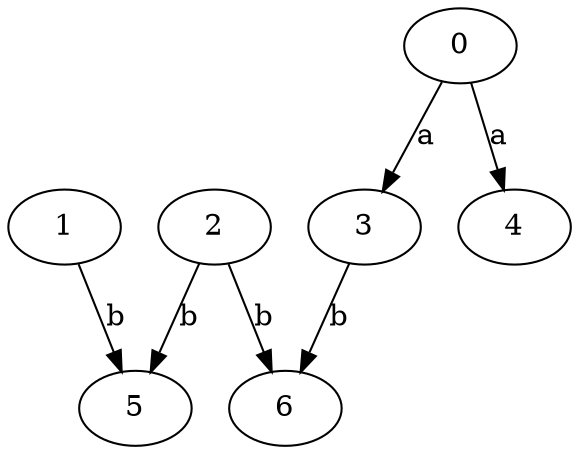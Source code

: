 strict digraph  {
3;
4;
0;
5;
6;
1;
2;
3 -> 6  [label=b];
0 -> 3  [label=a];
0 -> 4  [label=a];
1 -> 5  [label=b];
2 -> 5  [label=b];
2 -> 6  [label=b];
}
